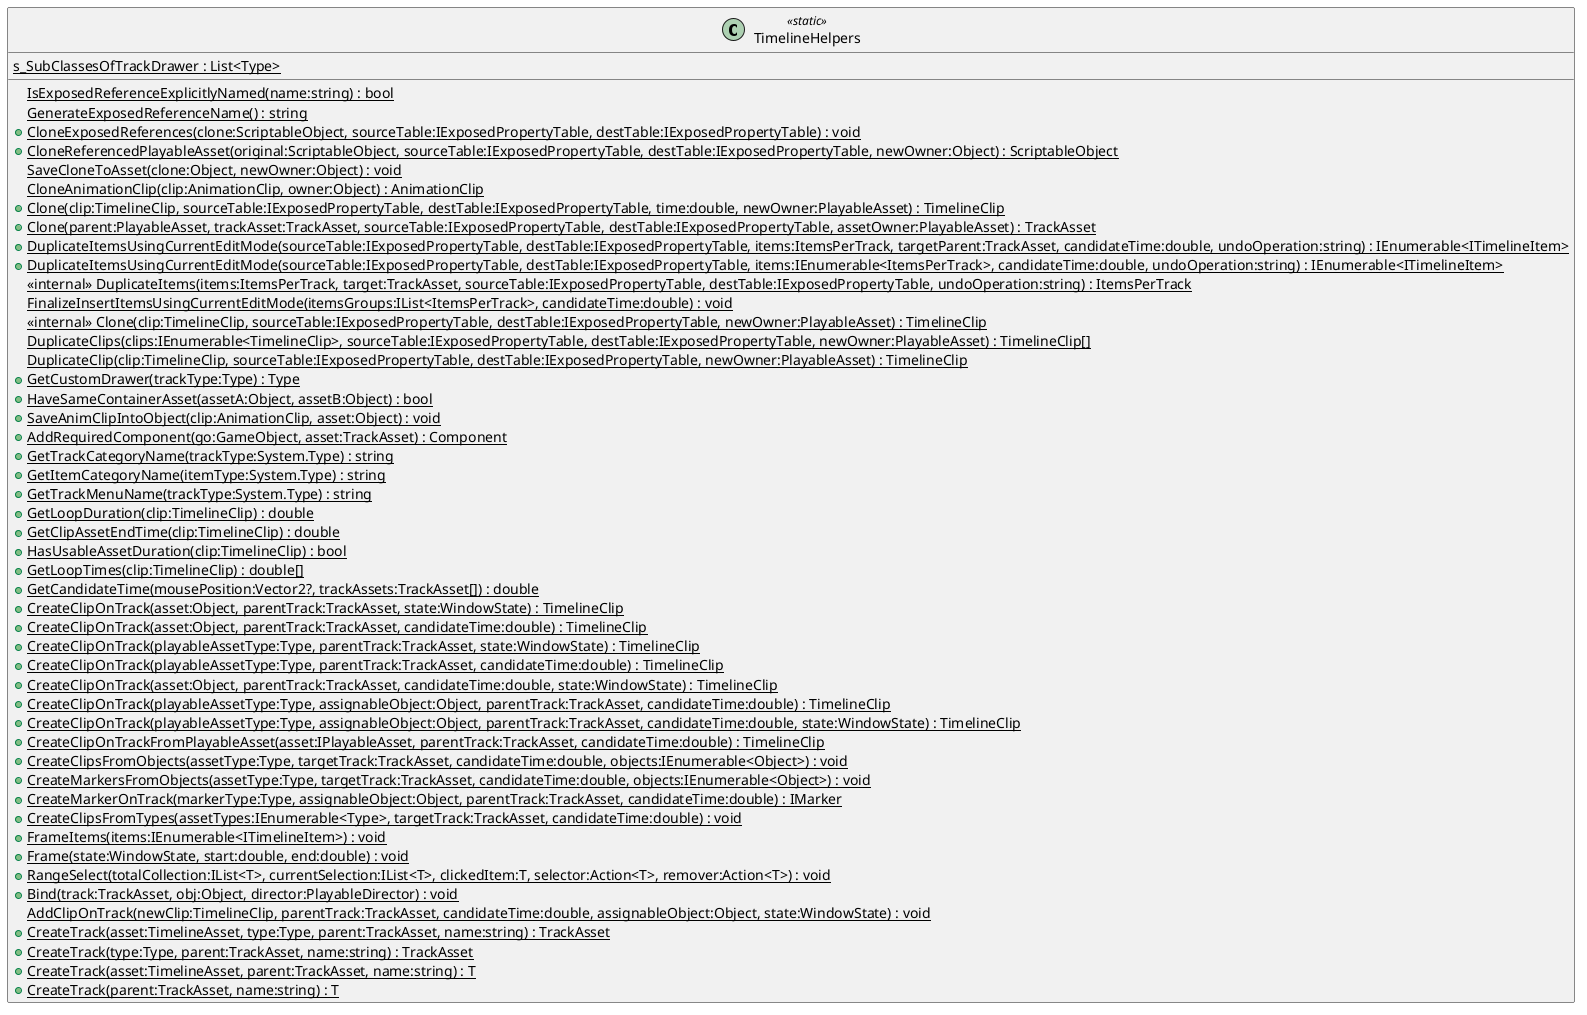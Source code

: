 @startuml
class TimelineHelpers <<static>> {
    {static} s_SubClassesOfTrackDrawer : List<Type>
    {static} IsExposedReferenceExplicitlyNamed(name:string) : bool
    {static} GenerateExposedReferenceName() : string
    + {static} CloneExposedReferences(clone:ScriptableObject, sourceTable:IExposedPropertyTable, destTable:IExposedPropertyTable) : void
    + {static} CloneReferencedPlayableAsset(original:ScriptableObject, sourceTable:IExposedPropertyTable, destTable:IExposedPropertyTable, newOwner:Object) : ScriptableObject
    {static} SaveCloneToAsset(clone:Object, newOwner:Object) : void
    {static} CloneAnimationClip(clip:AnimationClip, owner:Object) : AnimationClip
    + {static} Clone(clip:TimelineClip, sourceTable:IExposedPropertyTable, destTable:IExposedPropertyTable, time:double, newOwner:PlayableAsset) : TimelineClip
    + {static} Clone(parent:PlayableAsset, trackAsset:TrackAsset, sourceTable:IExposedPropertyTable, destTable:IExposedPropertyTable, assetOwner:PlayableAsset) : TrackAsset
    + {static} DuplicateItemsUsingCurrentEditMode(sourceTable:IExposedPropertyTable, destTable:IExposedPropertyTable, items:ItemsPerTrack, targetParent:TrackAsset, candidateTime:double, undoOperation:string) : IEnumerable<ITimelineItem>
    + {static} DuplicateItemsUsingCurrentEditMode(sourceTable:IExposedPropertyTable, destTable:IExposedPropertyTable, items:IEnumerable<ItemsPerTrack>, candidateTime:double, undoOperation:string) : IEnumerable<ITimelineItem>
    <<internal>> {static} DuplicateItems(items:ItemsPerTrack, target:TrackAsset, sourceTable:IExposedPropertyTable, destTable:IExposedPropertyTable, undoOperation:string) : ItemsPerTrack
    {static} FinalizeInsertItemsUsingCurrentEditMode(itemsGroups:IList<ItemsPerTrack>, candidateTime:double) : void
    <<internal>> {static} Clone(clip:TimelineClip, sourceTable:IExposedPropertyTable, destTable:IExposedPropertyTable, newOwner:PlayableAsset) : TimelineClip
    {static} DuplicateClips(clips:IEnumerable<TimelineClip>, sourceTable:IExposedPropertyTable, destTable:IExposedPropertyTable, newOwner:PlayableAsset) : TimelineClip[]
    {static} DuplicateClip(clip:TimelineClip, sourceTable:IExposedPropertyTable, destTable:IExposedPropertyTable, newOwner:PlayableAsset) : TimelineClip
    + {static} GetCustomDrawer(trackType:Type) : Type
    + {static} HaveSameContainerAsset(assetA:Object, assetB:Object) : bool
    + {static} SaveAnimClipIntoObject(clip:AnimationClip, asset:Object) : void
    + {static} AddRequiredComponent(go:GameObject, asset:TrackAsset) : Component
    + {static} GetTrackCategoryName(trackType:System.Type) : string
    + {static} GetItemCategoryName(itemType:System.Type) : string
    + {static} GetTrackMenuName(trackType:System.Type) : string
    + {static} GetLoopDuration(clip:TimelineClip) : double
    + {static} GetClipAssetEndTime(clip:TimelineClip) : double
    + {static} HasUsableAssetDuration(clip:TimelineClip) : bool
    + {static} GetLoopTimes(clip:TimelineClip) : double[]
    + {static} GetCandidateTime(mousePosition:Vector2?, trackAssets:TrackAsset[]) : double
    + {static} CreateClipOnTrack(asset:Object, parentTrack:TrackAsset, state:WindowState) : TimelineClip
    + {static} CreateClipOnTrack(asset:Object, parentTrack:TrackAsset, candidateTime:double) : TimelineClip
    + {static} CreateClipOnTrack(playableAssetType:Type, parentTrack:TrackAsset, state:WindowState) : TimelineClip
    + {static} CreateClipOnTrack(playableAssetType:Type, parentTrack:TrackAsset, candidateTime:double) : TimelineClip
    + {static} CreateClipOnTrack(asset:Object, parentTrack:TrackAsset, candidateTime:double, state:WindowState) : TimelineClip
    + {static} CreateClipOnTrack(playableAssetType:Type, assignableObject:Object, parentTrack:TrackAsset, candidateTime:double) : TimelineClip
    + {static} CreateClipOnTrack(playableAssetType:Type, assignableObject:Object, parentTrack:TrackAsset, candidateTime:double, state:WindowState) : TimelineClip
    + {static} CreateClipOnTrackFromPlayableAsset(asset:IPlayableAsset, parentTrack:TrackAsset, candidateTime:double) : TimelineClip
    + {static} CreateClipsFromObjects(assetType:Type, targetTrack:TrackAsset, candidateTime:double, objects:IEnumerable<Object>) : void
    + {static} CreateMarkersFromObjects(assetType:Type, targetTrack:TrackAsset, candidateTime:double, objects:IEnumerable<Object>) : void
    + {static} CreateMarkerOnTrack(markerType:Type, assignableObject:Object, parentTrack:TrackAsset, candidateTime:double) : IMarker
    + {static} CreateClipsFromTypes(assetTypes:IEnumerable<Type>, targetTrack:TrackAsset, candidateTime:double) : void
    + {static} FrameItems(items:IEnumerable<ITimelineItem>) : void
    + {static} Frame(state:WindowState, start:double, end:double) : void
    + {static} RangeSelect(totalCollection:IList<T>, currentSelection:IList<T>, clickedItem:T, selector:Action<T>, remover:Action<T>) : void
    + {static} Bind(track:TrackAsset, obj:Object, director:PlayableDirector) : void
    {static} AddClipOnTrack(newClip:TimelineClip, parentTrack:TrackAsset, candidateTime:double, assignableObject:Object, state:WindowState) : void
    + {static} CreateTrack(asset:TimelineAsset, type:Type, parent:TrackAsset, name:string) : TrackAsset
    + {static} CreateTrack(type:Type, parent:TrackAsset, name:string) : TrackAsset
    + {static} CreateTrack(asset:TimelineAsset, parent:TrackAsset, name:string) : T
    + {static} CreateTrack(parent:TrackAsset, name:string) : T
}
@enduml
